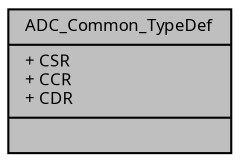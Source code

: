 digraph "ADC_Common_TypeDef"
{
  edge [fontname="Sans",fontsize="8",labelfontname="Sans",labelfontsize="8"];
  node [fontname="Sans",fontsize="8",shape=record];
  Node1 [label="{ADC_Common_TypeDef\n|+ CSR\l+ CCR\l+ CDR\l|}",height=0.2,width=0.4,color="black", fillcolor="grey75", style="filled", fontcolor="black"];
}
